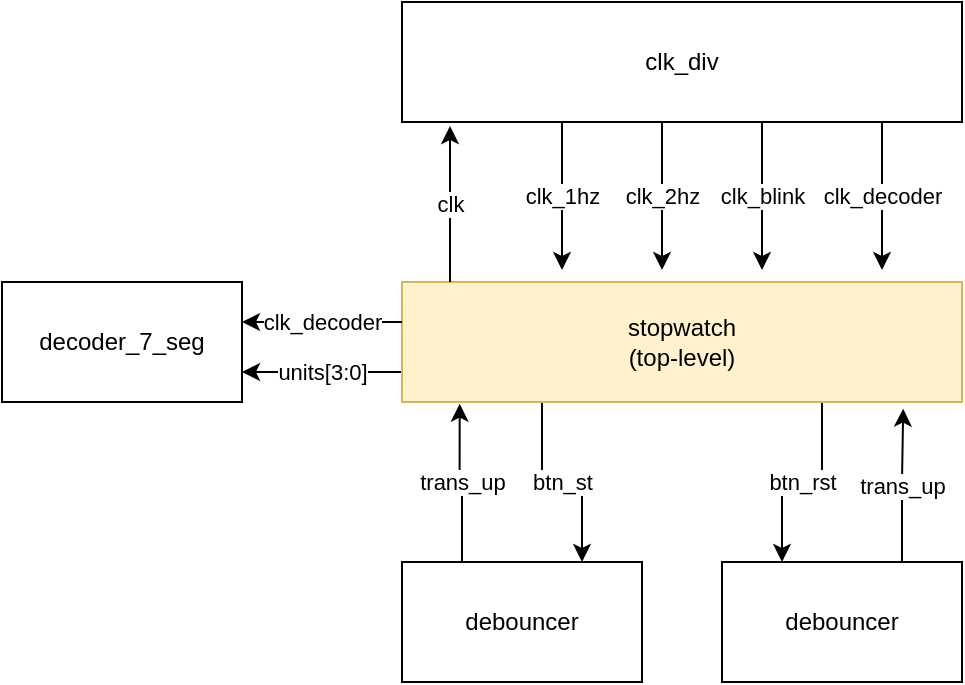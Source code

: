 <mxfile version="12.6.5" type="device"><diagram id="C5RBs43oDa-KdzZeNtuy" name="Page-1"><mxGraphModel dx="652" dy="574" grid="1" gridSize="10" guides="1" tooltips="1" connect="1" arrows="1" fold="1" page="1" pageScale="1" pageWidth="827" pageHeight="1169" math="0" shadow="0"><root><mxCell id="WIyWlLk6GJQsqaUBKTNV-0"/><mxCell id="WIyWlLk6GJQsqaUBKTNV-1" parent="WIyWlLk6GJQsqaUBKTNV-0"/><mxCell id="UPb-ivlVrl5FNvqrV_Gv-14" value="decoder_7_seg" style="rounded=0;whiteSpace=wrap;html=1;" vertex="1" parent="WIyWlLk6GJQsqaUBKTNV-1"><mxGeometry x="80" y="220" width="120" height="60" as="geometry"/></mxCell><mxCell id="UPb-ivlVrl5FNvqrV_Gv-25" value="btn_st" style="edgeStyle=orthogonalEdgeStyle;rounded=0;orthogonalLoop=1;jettySize=auto;html=1;exitX=0.25;exitY=1;exitDx=0;exitDy=0;entryX=0.75;entryY=0;entryDx=0;entryDy=0;" edge="1" parent="WIyWlLk6GJQsqaUBKTNV-1" source="UPb-ivlVrl5FNvqrV_Gv-15" target="UPb-ivlVrl5FNvqrV_Gv-24"><mxGeometry relative="1" as="geometry"/></mxCell><mxCell id="UPb-ivlVrl5FNvqrV_Gv-26" value="btn_rst" style="edgeStyle=orthogonalEdgeStyle;rounded=0;orthogonalLoop=1;jettySize=auto;html=1;exitX=0.75;exitY=1;exitDx=0;exitDy=0;entryX=0.25;entryY=0;entryDx=0;entryDy=0;" edge="1" parent="WIyWlLk6GJQsqaUBKTNV-1" source="UPb-ivlVrl5FNvqrV_Gv-15" target="UPb-ivlVrl5FNvqrV_Gv-16"><mxGeometry relative="1" as="geometry"/></mxCell><mxCell id="UPb-ivlVrl5FNvqrV_Gv-30" value="units[3:0]" style="edgeStyle=orthogonalEdgeStyle;rounded=0;orthogonalLoop=1;jettySize=auto;html=1;exitX=0;exitY=0.75;exitDx=0;exitDy=0;entryX=1;entryY=0.75;entryDx=0;entryDy=0;" edge="1" parent="WIyWlLk6GJQsqaUBKTNV-1" source="UPb-ivlVrl5FNvqrV_Gv-15" target="UPb-ivlVrl5FNvqrV_Gv-14"><mxGeometry relative="1" as="geometry"/></mxCell><mxCell id="UPb-ivlVrl5FNvqrV_Gv-15" value="stopwatch&lt;br&gt;(top-level)" style="rounded=0;whiteSpace=wrap;html=1;fillColor=#fff2cc;strokeColor=#d6b656;" vertex="1" parent="WIyWlLk6GJQsqaUBKTNV-1"><mxGeometry x="280" y="220" width="280" height="60" as="geometry"/></mxCell><mxCell id="UPb-ivlVrl5FNvqrV_Gv-29" value="trans_up" style="edgeStyle=orthogonalEdgeStyle;rounded=0;orthogonalLoop=1;jettySize=auto;html=1;exitX=0.75;exitY=0;exitDx=0;exitDy=0;entryX=0.895;entryY=1.056;entryDx=0;entryDy=0;entryPerimeter=0;" edge="1" parent="WIyWlLk6GJQsqaUBKTNV-1" source="UPb-ivlVrl5FNvqrV_Gv-16" target="UPb-ivlVrl5FNvqrV_Gv-15"><mxGeometry relative="1" as="geometry"/></mxCell><mxCell id="UPb-ivlVrl5FNvqrV_Gv-16" value="debouncer" style="rounded=0;whiteSpace=wrap;html=1;" vertex="1" parent="WIyWlLk6GJQsqaUBKTNV-1"><mxGeometry x="440" y="360" width="120" height="60" as="geometry"/></mxCell><mxCell id="UPb-ivlVrl5FNvqrV_Gv-17" value="clk_div" style="rounded=0;whiteSpace=wrap;html=1;" vertex="1" parent="WIyWlLk6GJQsqaUBKTNV-1"><mxGeometry x="280" y="80" width="280" height="60" as="geometry"/></mxCell><mxCell id="UPb-ivlVrl5FNvqrV_Gv-18" value="clk" style="endArrow=classic;html=1;" edge="1" parent="WIyWlLk6GJQsqaUBKTNV-1"><mxGeometry width="50" height="50" relative="1" as="geometry"><mxPoint x="304" y="220" as="sourcePoint"/><mxPoint x="304" y="142" as="targetPoint"/></mxGeometry></mxCell><mxCell id="UPb-ivlVrl5FNvqrV_Gv-28" value="trans_up" style="edgeStyle=orthogonalEdgeStyle;rounded=0;orthogonalLoop=1;jettySize=auto;html=1;exitX=0.25;exitY=0;exitDx=0;exitDy=0;entryX=0.103;entryY=1.014;entryDx=0;entryDy=0;entryPerimeter=0;" edge="1" parent="WIyWlLk6GJQsqaUBKTNV-1" source="UPb-ivlVrl5FNvqrV_Gv-24" target="UPb-ivlVrl5FNvqrV_Gv-15"><mxGeometry relative="1" as="geometry"/></mxCell><mxCell id="UPb-ivlVrl5FNvqrV_Gv-24" value="debouncer" style="rounded=0;whiteSpace=wrap;html=1;" vertex="1" parent="WIyWlLk6GJQsqaUBKTNV-1"><mxGeometry x="280" y="360" width="120" height="60" as="geometry"/></mxCell><mxCell id="UPb-ivlVrl5FNvqrV_Gv-32" value="clk_1hz" style="endArrow=classic;html=1;" edge="1" parent="WIyWlLk6GJQsqaUBKTNV-1"><mxGeometry width="50" height="50" relative="1" as="geometry"><mxPoint x="360" y="140" as="sourcePoint"/><mxPoint x="360" y="214" as="targetPoint"/></mxGeometry></mxCell><mxCell id="UPb-ivlVrl5FNvqrV_Gv-34" value="clk_2hz" style="endArrow=classic;html=1;" edge="1" parent="WIyWlLk6GJQsqaUBKTNV-1"><mxGeometry width="50" height="50" relative="1" as="geometry"><mxPoint x="410.0" y="140" as="sourcePoint"/><mxPoint x="410.0" y="214" as="targetPoint"/></mxGeometry></mxCell><mxCell id="UPb-ivlVrl5FNvqrV_Gv-35" value="clk_blink" style="endArrow=classic;html=1;" edge="1" parent="WIyWlLk6GJQsqaUBKTNV-1"><mxGeometry width="50" height="50" relative="1" as="geometry"><mxPoint x="460" y="140" as="sourcePoint"/><mxPoint x="460" y="214" as="targetPoint"/></mxGeometry></mxCell><mxCell id="UPb-ivlVrl5FNvqrV_Gv-36" value="clk_decoder" style="endArrow=classic;html=1;" edge="1" parent="WIyWlLk6GJQsqaUBKTNV-1"><mxGeometry width="50" height="50" relative="1" as="geometry"><mxPoint x="520" y="140" as="sourcePoint"/><mxPoint x="520" y="214" as="targetPoint"/></mxGeometry></mxCell><mxCell id="UPb-ivlVrl5FNvqrV_Gv-38" value="clk_decoder" style="edgeStyle=orthogonalEdgeStyle;rounded=0;orthogonalLoop=1;jettySize=auto;html=1;exitX=0;exitY=0.75;exitDx=0;exitDy=0;entryX=1;entryY=0.75;entryDx=0;entryDy=0;" edge="1" parent="WIyWlLk6GJQsqaUBKTNV-1"><mxGeometry relative="1" as="geometry"><mxPoint x="280.0" y="240" as="sourcePoint"/><mxPoint x="200" y="240" as="targetPoint"/></mxGeometry></mxCell></root></mxGraphModel></diagram></mxfile>